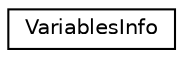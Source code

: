 digraph "Graphical Class Hierarchy"
{
 // LATEX_PDF_SIZE
  edge [fontname="Helvetica",fontsize="10",labelfontname="Helvetica",labelfontsize="10"];
  node [fontname="Helvetica",fontsize="10",shape=record];
  rankdir="LR";
  Node0 [label="VariablesInfo",height=0.2,width=0.4,color="black", fillcolor="white", style="filled",URL="$classoperations__research_1_1glop_1_1_variables_info.html",tooltip=" "];
}
